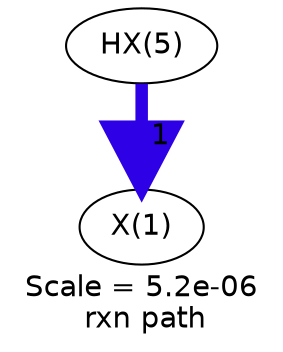 digraph reaction_paths {
center=1;
s30 -> s29[fontname="Helvetica", style="setlinewidth(6)", arrowsize=3, color="0.7, 1.5, 0.9"
, label=" 1"];
s29 [ fontname="Helvetica", label="X(1)"];
s30 [ fontname="Helvetica", label="HX(5)"];
 label = "Scale = 5.2e-06\l rxn path";
 fontname = "Helvetica";
}
